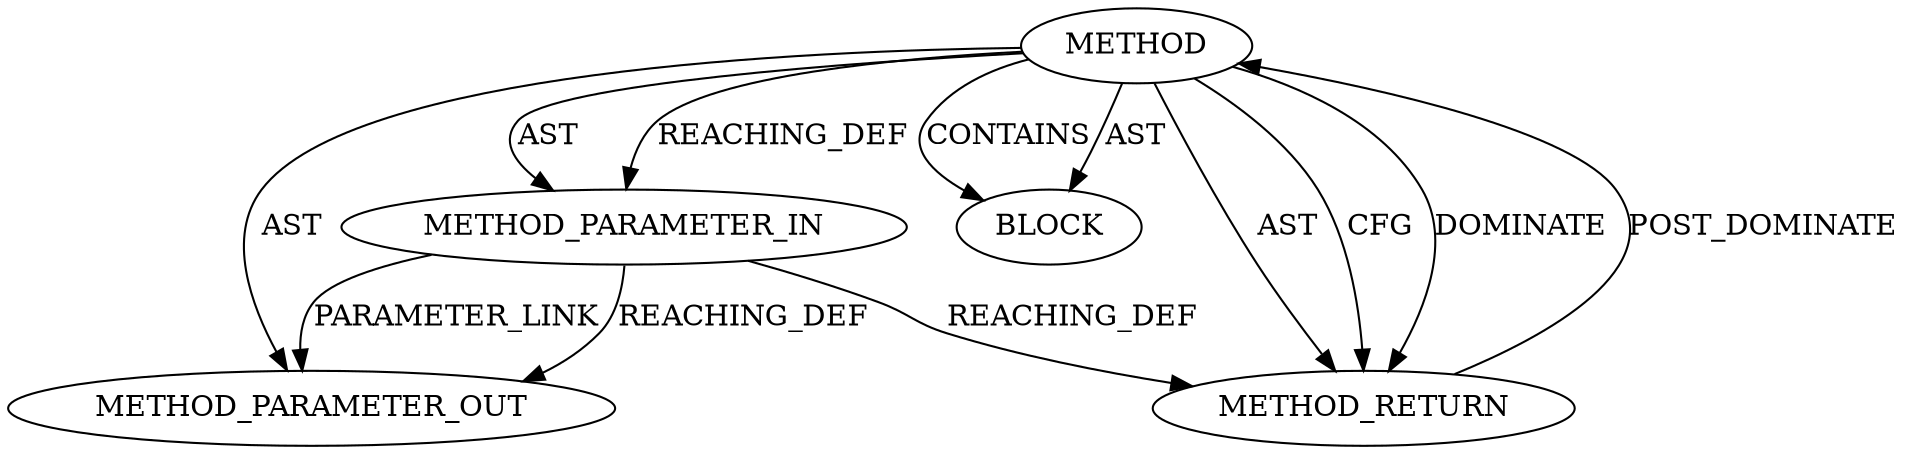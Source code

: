 digraph {
  27225 [label=METHOD_PARAMETER_OUT ORDER=1 CODE="p1" IS_VARIADIC=false TYPE_FULL_NAME="ANY" EVALUATION_STRATEGY="BY_VALUE" INDEX=1 NAME="p1"]
  25542 [label=METHOD AST_PARENT_TYPE="NAMESPACE_BLOCK" AST_PARENT_FULL_NAME="<global>" ORDER=0 CODE="<empty>" FULL_NAME="EVP_get_cipherbyname" IS_EXTERNAL=true FILENAME="<empty>" SIGNATURE="" NAME="EVP_get_cipherbyname"]
  25543 [label=METHOD_PARAMETER_IN ORDER=1 CODE="p1" IS_VARIADIC=false TYPE_FULL_NAME="ANY" EVALUATION_STRATEGY="BY_VALUE" INDEX=1 NAME="p1"]
  25544 [label=BLOCK ORDER=1 ARGUMENT_INDEX=1 CODE="<empty>" TYPE_FULL_NAME="ANY"]
  25545 [label=METHOD_RETURN ORDER=2 CODE="RET" TYPE_FULL_NAME="ANY" EVALUATION_STRATEGY="BY_VALUE"]
  25542 -> 25545 [label=AST ]
  25542 -> 25545 [label=CFG ]
  25543 -> 27225 [label=PARAMETER_LINK ]
  25543 -> 27225 [label=REACHING_DEF VARIABLE="p1"]
  25542 -> 27225 [label=AST ]
  25542 -> 25543 [label=AST ]
  25542 -> 25544 [label=CONTAINS ]
  25542 -> 25545 [label=DOMINATE ]
  25545 -> 25542 [label=POST_DOMINATE ]
  25542 -> 25543 [label=REACHING_DEF VARIABLE=""]
  25543 -> 25545 [label=REACHING_DEF VARIABLE="p1"]
  25542 -> 25544 [label=AST ]
}
